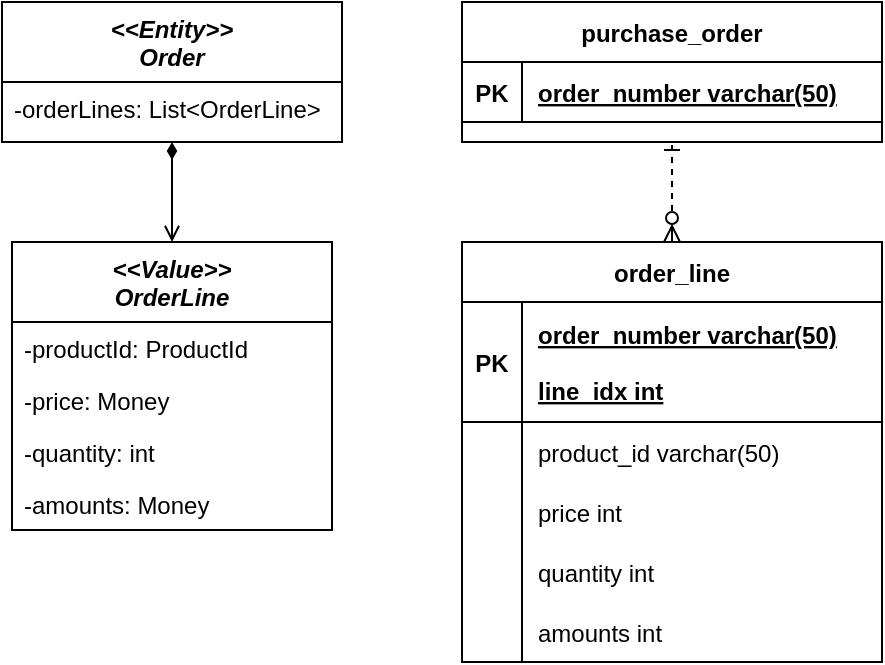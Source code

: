 <mxfile version="24.4.13" type="device">
  <diagram id="R2lEEEUBdFMjLlhIrx00" name="Page-1">
    <mxGraphModel dx="1114" dy="894" grid="1" gridSize="10" guides="1" tooltips="1" connect="1" arrows="1" fold="1" page="1" pageScale="1" pageWidth="850" pageHeight="1100" math="0" shadow="0" extFonts="Permanent Marker^https://fonts.googleapis.com/css?family=Permanent+Marker">
      <root>
        <mxCell id="0" />
        <mxCell id="1" parent="0" />
        <mxCell id="Rct4s9I7WCdNLwBodBjO-41" style="edgeStyle=orthogonalEdgeStyle;rounded=0;orthogonalLoop=1;jettySize=auto;html=1;exitX=0.5;exitY=1;exitDx=0;exitDy=0;entryX=0.5;entryY=0;entryDx=0;entryDy=0;startArrow=diamondThin;startFill=1;endArrow=open;endFill=0;" edge="1" parent="1" source="Rct4s9I7WCdNLwBodBjO-2" target="Rct4s9I7WCdNLwBodBjO-6">
          <mxGeometry relative="1" as="geometry" />
        </mxCell>
        <mxCell id="Rct4s9I7WCdNLwBodBjO-2" value="&lt;&lt;Entity&gt;&gt;&#xa;Order" style="swimlane;fontStyle=3;align=center;verticalAlign=top;childLayout=stackLayout;horizontal=1;startSize=40;horizontalStack=0;resizeParent=1;resizeLast=0;collapsible=1;marginBottom=0;rounded=0;shadow=0;strokeWidth=1;" vertex="1" parent="1">
          <mxGeometry x="30" y="90" width="170" height="70" as="geometry">
            <mxRectangle x="230" y="140" width="160" height="26" as="alternateBounds" />
          </mxGeometry>
        </mxCell>
        <mxCell id="Rct4s9I7WCdNLwBodBjO-3" value="-orderLines: List&lt;OrderLine&gt;" style="text;align=left;verticalAlign=top;spacingLeft=4;spacingRight=4;overflow=hidden;rotatable=0;points=[[0,0.5],[1,0.5]];portConstraint=eastwest;" vertex="1" parent="Rct4s9I7WCdNLwBodBjO-2">
          <mxGeometry y="40" width="170" height="26" as="geometry" />
        </mxCell>
        <mxCell id="Rct4s9I7WCdNLwBodBjO-6" value="&lt;&lt;Value&gt;&gt;&#xa;OrderLine" style="swimlane;fontStyle=3;align=center;verticalAlign=top;childLayout=stackLayout;horizontal=1;startSize=40;horizontalStack=0;resizeParent=1;resizeLast=0;collapsible=1;marginBottom=0;rounded=0;shadow=0;strokeWidth=1;" vertex="1" parent="1">
          <mxGeometry x="35" y="210" width="160" height="144" as="geometry">
            <mxRectangle x="230" y="140" width="160" height="26" as="alternateBounds" />
          </mxGeometry>
        </mxCell>
        <mxCell id="Rct4s9I7WCdNLwBodBjO-7" value="-productId: ProductId" style="text;align=left;verticalAlign=top;spacingLeft=4;spacingRight=4;overflow=hidden;rotatable=0;points=[[0,0.5],[1,0.5]];portConstraint=eastwest;" vertex="1" parent="Rct4s9I7WCdNLwBodBjO-6">
          <mxGeometry y="40" width="160" height="26" as="geometry" />
        </mxCell>
        <mxCell id="Rct4s9I7WCdNLwBodBjO-8" value="-price: Money" style="text;align=left;verticalAlign=top;spacingLeft=4;spacingRight=4;overflow=hidden;rotatable=0;points=[[0,0.5],[1,0.5]];portConstraint=eastwest;rounded=0;shadow=0;html=0;" vertex="1" parent="Rct4s9I7WCdNLwBodBjO-6">
          <mxGeometry y="66" width="160" height="26" as="geometry" />
        </mxCell>
        <mxCell id="Rct4s9I7WCdNLwBodBjO-9" value="-quantity: int" style="text;align=left;verticalAlign=top;spacingLeft=4;spacingRight=4;overflow=hidden;rotatable=0;points=[[0,0.5],[1,0.5]];portConstraint=eastwest;rounded=0;shadow=0;html=0;" vertex="1" parent="Rct4s9I7WCdNLwBodBjO-6">
          <mxGeometry y="92" width="160" height="26" as="geometry" />
        </mxCell>
        <mxCell id="Rct4s9I7WCdNLwBodBjO-10" value="-amounts: Money" style="text;align=left;verticalAlign=top;spacingLeft=4;spacingRight=4;overflow=hidden;rotatable=0;points=[[0,0.5],[1,0.5]];portConstraint=eastwest;rounded=0;shadow=0;html=0;" vertex="1" parent="Rct4s9I7WCdNLwBodBjO-6">
          <mxGeometry y="118" width="160" height="26" as="geometry" />
        </mxCell>
        <mxCell id="Rct4s9I7WCdNLwBodBjO-11" value="purchase_order" style="shape=table;startSize=30;container=1;collapsible=1;childLayout=tableLayout;fixedRows=1;rowLines=0;fontStyle=1;align=center;resizeLast=1;" vertex="1" parent="1">
          <mxGeometry x="260" y="90" width="210" height="70" as="geometry" />
        </mxCell>
        <mxCell id="Rct4s9I7WCdNLwBodBjO-12" value="" style="shape=partialRectangle;collapsible=0;dropTarget=0;pointerEvents=0;fillColor=none;points=[[0,0.5],[1,0.5]];portConstraint=eastwest;top=0;left=0;right=0;bottom=1;" vertex="1" parent="Rct4s9I7WCdNLwBodBjO-11">
          <mxGeometry y="30" width="210" height="30" as="geometry" />
        </mxCell>
        <mxCell id="Rct4s9I7WCdNLwBodBjO-13" value="PK" style="shape=partialRectangle;overflow=hidden;connectable=0;fillColor=none;top=0;left=0;bottom=0;right=0;fontStyle=1;" vertex="1" parent="Rct4s9I7WCdNLwBodBjO-12">
          <mxGeometry width="30" height="30" as="geometry">
            <mxRectangle width="30" height="30" as="alternateBounds" />
          </mxGeometry>
        </mxCell>
        <mxCell id="Rct4s9I7WCdNLwBodBjO-14" value="order_number varchar(50)" style="shape=partialRectangle;overflow=hidden;connectable=0;fillColor=none;top=0;left=0;bottom=0;right=0;align=left;spacingLeft=6;fontStyle=5;" vertex="1" parent="Rct4s9I7WCdNLwBodBjO-12">
          <mxGeometry x="30" width="180" height="30" as="geometry">
            <mxRectangle width="180" height="30" as="alternateBounds" />
          </mxGeometry>
        </mxCell>
        <mxCell id="Rct4s9I7WCdNLwBodBjO-40" style="edgeStyle=orthogonalEdgeStyle;rounded=0;orthogonalLoop=1;jettySize=auto;html=1;exitX=0.5;exitY=0;exitDx=0;exitDy=0;entryX=0.5;entryY=1;entryDx=0;entryDy=0;startArrow=ERzeroToMany;startFill=0;endArrow=ERone;endFill=0;dashed=1;" edge="1" parent="1" source="Rct4s9I7WCdNLwBodBjO-18" target="Rct4s9I7WCdNLwBodBjO-11">
          <mxGeometry relative="1" as="geometry" />
        </mxCell>
        <mxCell id="Rct4s9I7WCdNLwBodBjO-18" value="order_line" style="shape=table;startSize=30;container=1;collapsible=1;childLayout=tableLayout;fixedRows=1;rowLines=0;fontStyle=1;align=center;resizeLast=1;" vertex="1" parent="1">
          <mxGeometry x="260" y="210" width="210" height="210" as="geometry" />
        </mxCell>
        <mxCell id="Rct4s9I7WCdNLwBodBjO-19" value="" style="shape=partialRectangle;collapsible=0;dropTarget=0;pointerEvents=0;fillColor=none;points=[[0,0.5],[1,0.5]];portConstraint=eastwest;top=0;left=0;right=0;bottom=1;" vertex="1" parent="Rct4s9I7WCdNLwBodBjO-18">
          <mxGeometry y="30" width="210" height="60" as="geometry" />
        </mxCell>
        <mxCell id="Rct4s9I7WCdNLwBodBjO-20" value="PK" style="shape=partialRectangle;overflow=hidden;connectable=0;fillColor=none;top=0;left=0;bottom=0;right=0;fontStyle=1;" vertex="1" parent="Rct4s9I7WCdNLwBodBjO-19">
          <mxGeometry width="30" height="60" as="geometry">
            <mxRectangle width="30" height="60" as="alternateBounds" />
          </mxGeometry>
        </mxCell>
        <mxCell id="Rct4s9I7WCdNLwBodBjO-21" value="order_number varchar(50)&#xa;&#xa;line_idx int" style="shape=partialRectangle;overflow=hidden;connectable=0;fillColor=none;top=0;left=0;bottom=0;right=0;align=left;spacingLeft=6;fontStyle=5;" vertex="1" parent="Rct4s9I7WCdNLwBodBjO-19">
          <mxGeometry x="30" width="180" height="60" as="geometry">
            <mxRectangle width="180" height="60" as="alternateBounds" />
          </mxGeometry>
        </mxCell>
        <mxCell id="Rct4s9I7WCdNLwBodBjO-22" value="" style="shape=partialRectangle;collapsible=0;dropTarget=0;pointerEvents=0;fillColor=none;points=[[0,0.5],[1,0.5]];portConstraint=eastwest;top=0;left=0;right=0;bottom=0;" vertex="1" parent="Rct4s9I7WCdNLwBodBjO-18">
          <mxGeometry y="90" width="210" height="30" as="geometry" />
        </mxCell>
        <mxCell id="Rct4s9I7WCdNLwBodBjO-23" value="" style="shape=partialRectangle;overflow=hidden;connectable=0;fillColor=none;top=0;left=0;bottom=0;right=0;" vertex="1" parent="Rct4s9I7WCdNLwBodBjO-22">
          <mxGeometry width="30" height="30" as="geometry">
            <mxRectangle width="30" height="30" as="alternateBounds" />
          </mxGeometry>
        </mxCell>
        <mxCell id="Rct4s9I7WCdNLwBodBjO-24" value="product_id varchar(50)" style="shape=partialRectangle;overflow=hidden;connectable=0;fillColor=none;top=0;left=0;bottom=0;right=0;align=left;spacingLeft=6;" vertex="1" parent="Rct4s9I7WCdNLwBodBjO-22">
          <mxGeometry x="30" width="180" height="30" as="geometry">
            <mxRectangle width="180" height="30" as="alternateBounds" />
          </mxGeometry>
        </mxCell>
        <mxCell id="Rct4s9I7WCdNLwBodBjO-25" value="" style="shape=partialRectangle;collapsible=0;dropTarget=0;pointerEvents=0;fillColor=none;points=[[0,0.5],[1,0.5]];portConstraint=eastwest;top=0;left=0;right=0;bottom=0;" vertex="1" parent="Rct4s9I7WCdNLwBodBjO-18">
          <mxGeometry y="120" width="210" height="30" as="geometry" />
        </mxCell>
        <mxCell id="Rct4s9I7WCdNLwBodBjO-26" value="" style="shape=partialRectangle;overflow=hidden;connectable=0;fillColor=none;top=0;left=0;bottom=0;right=0;" vertex="1" parent="Rct4s9I7WCdNLwBodBjO-25">
          <mxGeometry width="30" height="30" as="geometry">
            <mxRectangle width="30" height="30" as="alternateBounds" />
          </mxGeometry>
        </mxCell>
        <mxCell id="Rct4s9I7WCdNLwBodBjO-27" value="price int" style="shape=partialRectangle;overflow=hidden;connectable=0;fillColor=none;top=0;left=0;bottom=0;right=0;align=left;spacingLeft=6;" vertex="1" parent="Rct4s9I7WCdNLwBodBjO-25">
          <mxGeometry x="30" width="180" height="30" as="geometry">
            <mxRectangle width="180" height="30" as="alternateBounds" />
          </mxGeometry>
        </mxCell>
        <mxCell id="Rct4s9I7WCdNLwBodBjO-34" value="" style="shape=partialRectangle;collapsible=0;dropTarget=0;pointerEvents=0;fillColor=none;points=[[0,0.5],[1,0.5]];portConstraint=eastwest;top=0;left=0;right=0;bottom=0;" vertex="1" parent="Rct4s9I7WCdNLwBodBjO-18">
          <mxGeometry y="150" width="210" height="30" as="geometry" />
        </mxCell>
        <mxCell id="Rct4s9I7WCdNLwBodBjO-35" value="" style="shape=partialRectangle;overflow=hidden;connectable=0;fillColor=none;top=0;left=0;bottom=0;right=0;" vertex="1" parent="Rct4s9I7WCdNLwBodBjO-34">
          <mxGeometry width="30" height="30" as="geometry">
            <mxRectangle width="30" height="30" as="alternateBounds" />
          </mxGeometry>
        </mxCell>
        <mxCell id="Rct4s9I7WCdNLwBodBjO-36" value="quantity int" style="shape=partialRectangle;overflow=hidden;connectable=0;fillColor=none;top=0;left=0;bottom=0;right=0;align=left;spacingLeft=6;" vertex="1" parent="Rct4s9I7WCdNLwBodBjO-34">
          <mxGeometry x="30" width="180" height="30" as="geometry">
            <mxRectangle width="180" height="30" as="alternateBounds" />
          </mxGeometry>
        </mxCell>
        <mxCell id="Rct4s9I7WCdNLwBodBjO-37" value="" style="shape=partialRectangle;collapsible=0;dropTarget=0;pointerEvents=0;fillColor=none;points=[[0,0.5],[1,0.5]];portConstraint=eastwest;top=0;left=0;right=0;bottom=0;" vertex="1" parent="Rct4s9I7WCdNLwBodBjO-18">
          <mxGeometry y="180" width="210" height="30" as="geometry" />
        </mxCell>
        <mxCell id="Rct4s9I7WCdNLwBodBjO-38" value="" style="shape=partialRectangle;overflow=hidden;connectable=0;fillColor=none;top=0;left=0;bottom=0;right=0;" vertex="1" parent="Rct4s9I7WCdNLwBodBjO-37">
          <mxGeometry width="30" height="30" as="geometry">
            <mxRectangle width="30" height="30" as="alternateBounds" />
          </mxGeometry>
        </mxCell>
        <mxCell id="Rct4s9I7WCdNLwBodBjO-39" value="amounts int" style="shape=partialRectangle;overflow=hidden;connectable=0;fillColor=none;top=0;left=0;bottom=0;right=0;align=left;spacingLeft=6;" vertex="1" parent="Rct4s9I7WCdNLwBodBjO-37">
          <mxGeometry x="30" width="180" height="30" as="geometry">
            <mxRectangle width="180" height="30" as="alternateBounds" />
          </mxGeometry>
        </mxCell>
      </root>
    </mxGraphModel>
  </diagram>
</mxfile>
